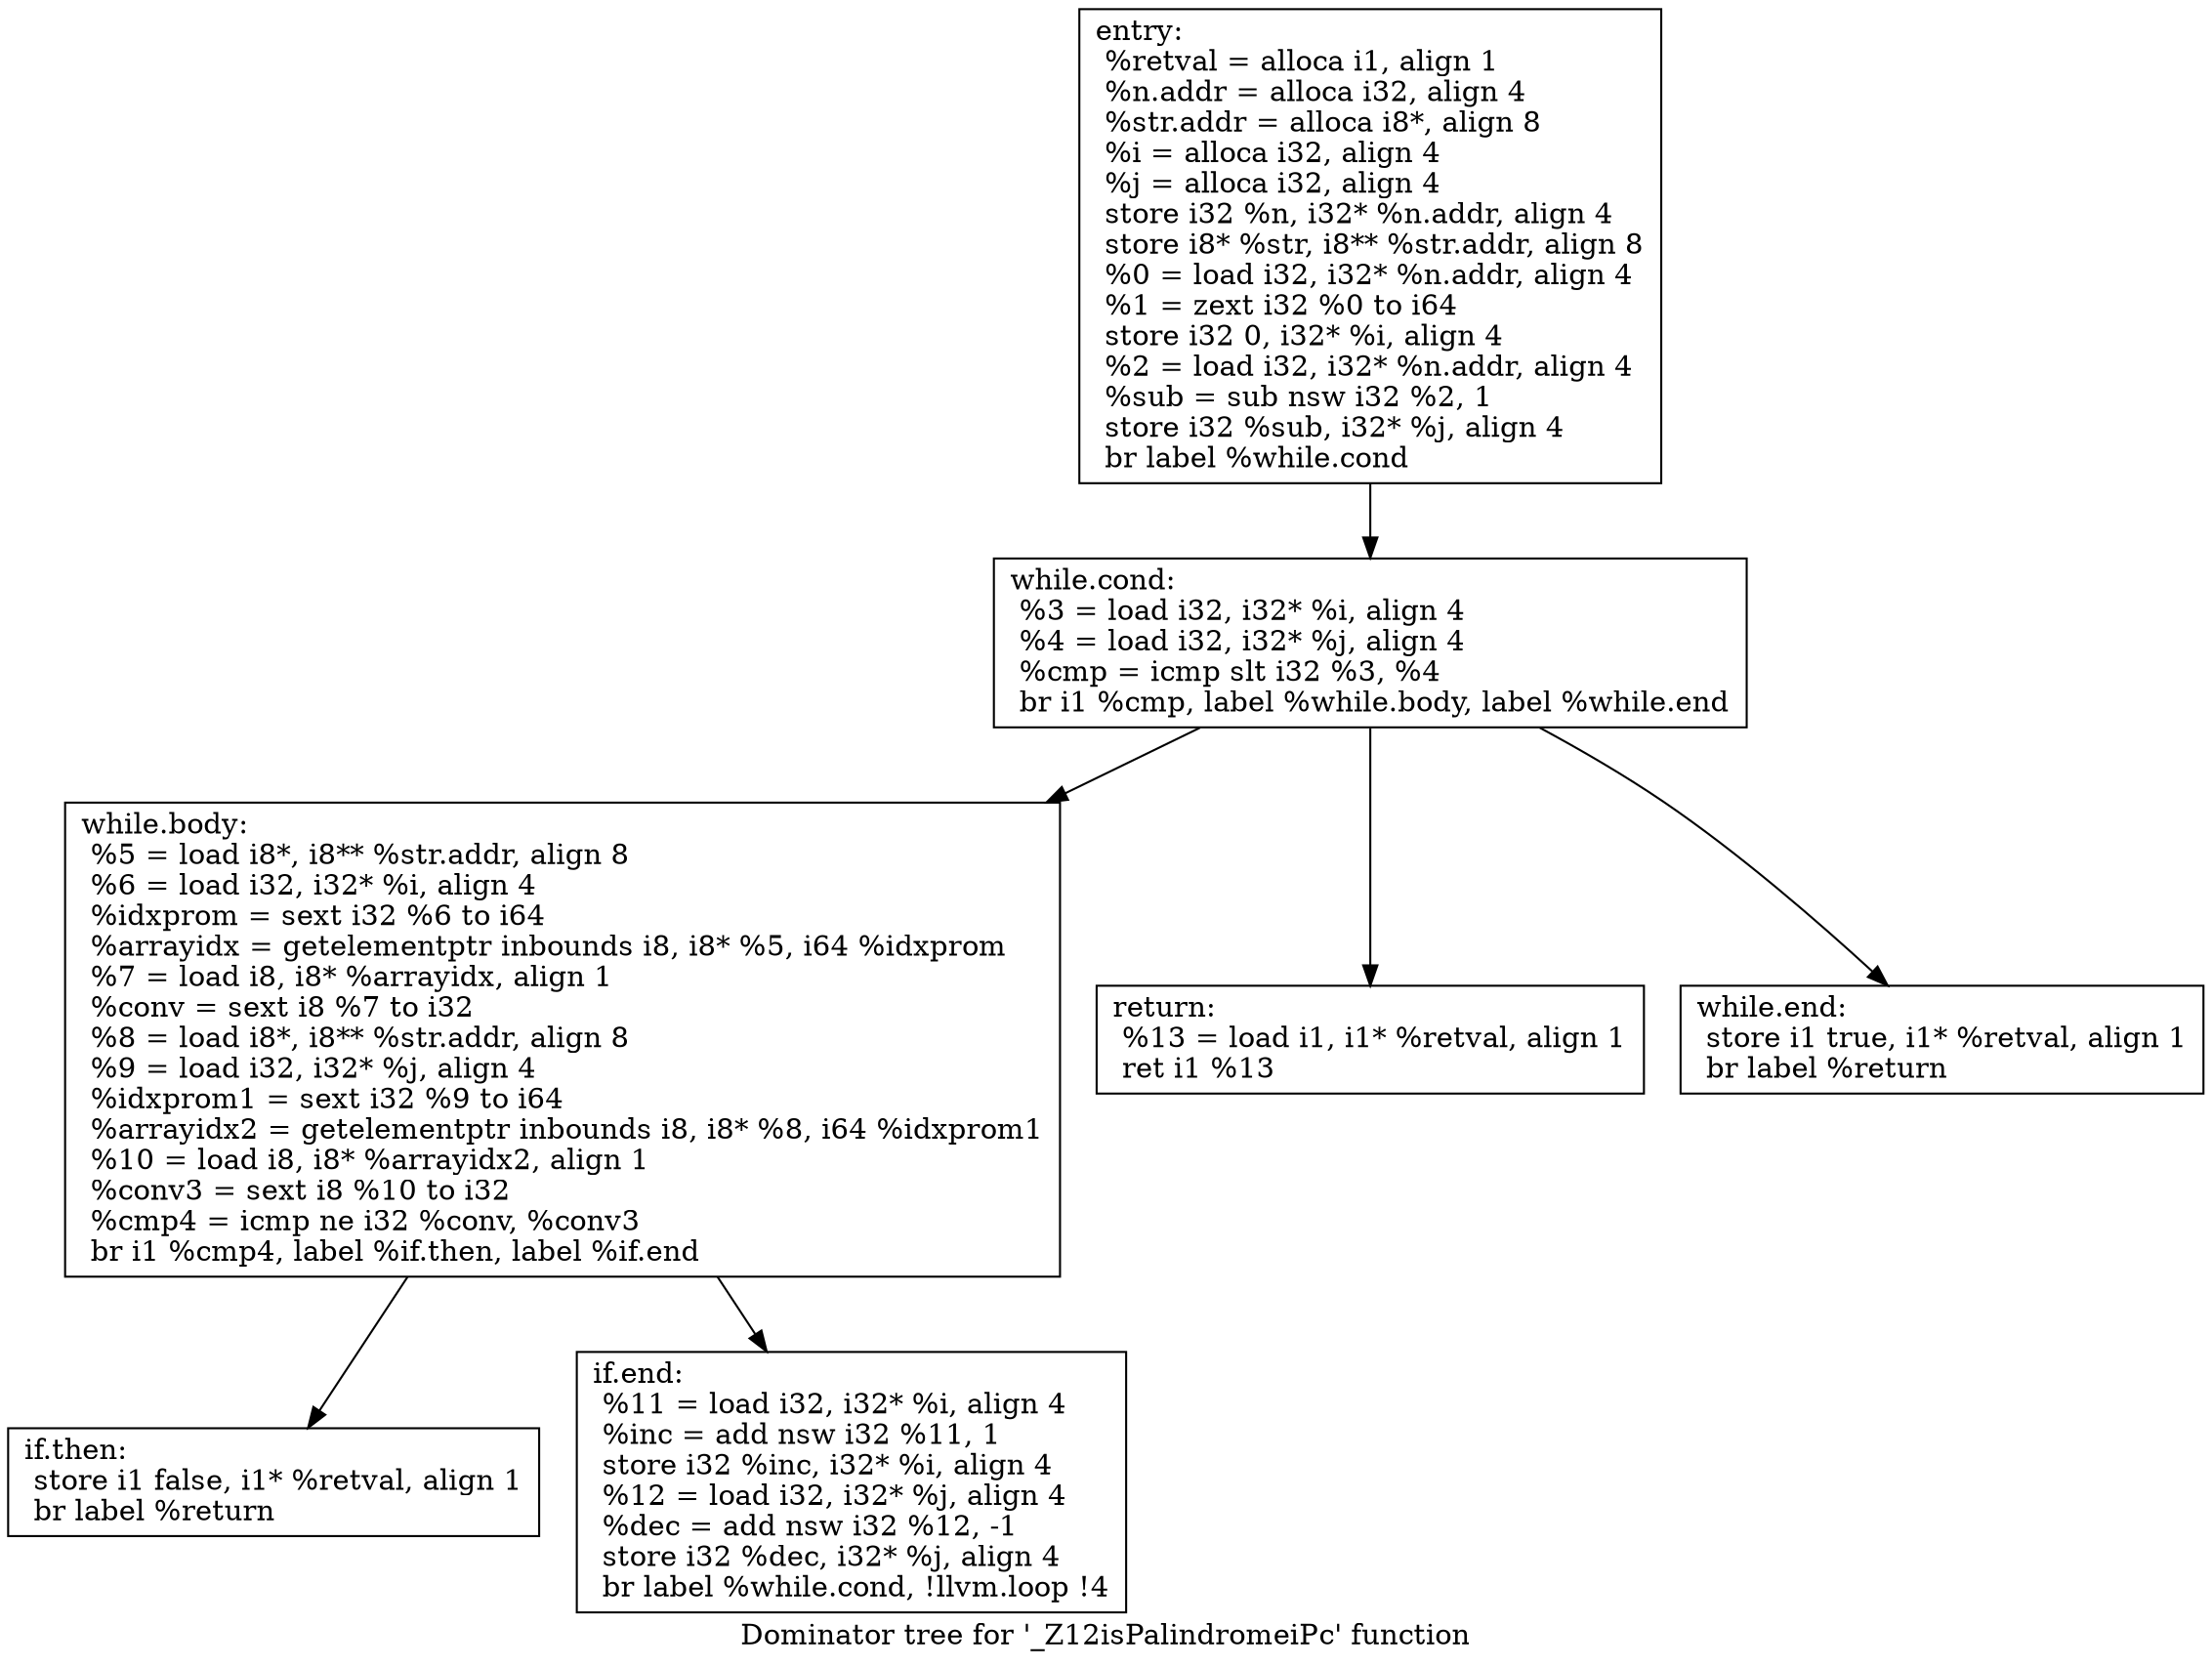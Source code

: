 digraph "Dominator tree for '_Z12isPalindromeiPc' function" {
	label="Dominator tree for '_Z12isPalindromeiPc' function";

	Node0x55b0428288f0 [shape=record,label="{entry:\l  %retval = alloca i1, align 1\l  %n.addr = alloca i32, align 4\l  %str.addr = alloca i8*, align 8\l  %i = alloca i32, align 4\l  %j = alloca i32, align 4\l  store i32 %n, i32* %n.addr, align 4\l  store i8* %str, i8** %str.addr, align 8\l  %0 = load i32, i32* %n.addr, align 4\l  %1 = zext i32 %0 to i64\l  store i32 0, i32* %i, align 4\l  %2 = load i32, i32* %n.addr, align 4\l  %sub = sub nsw i32 %2, 1\l  store i32 %sub, i32* %j, align 4\l  br label %while.cond\l}"];
	Node0x55b0428288f0 -> Node0x55b0428298e0;
	Node0x55b0428298e0 [shape=record,label="{while.cond:                                       \l  %3 = load i32, i32* %i, align 4\l  %4 = load i32, i32* %j, align 4\l  %cmp = icmp slt i32 %3, %4\l  br i1 %cmp, label %while.body, label %while.end\l}"];
	Node0x55b0428298e0 -> Node0x55b042829940;
	Node0x55b0428298e0 -> Node0x55b042827750;
	Node0x55b0428298e0 -> Node0x55b042827810;
	Node0x55b042829940 [shape=record,label="{while.body:                                       \l  %5 = load i8*, i8** %str.addr, align 8\l  %6 = load i32, i32* %i, align 4\l  %idxprom = sext i32 %6 to i64\l  %arrayidx = getelementptr inbounds i8, i8* %5, i64 %idxprom\l  %7 = load i8, i8* %arrayidx, align 1\l  %conv = sext i8 %7 to i32\l  %8 = load i8*, i8** %str.addr, align 8\l  %9 = load i32, i32* %j, align 4\l  %idxprom1 = sext i32 %9 to i64\l  %arrayidx2 = getelementptr inbounds i8, i8* %8, i64 %idxprom1\l  %10 = load i8, i8* %arrayidx2, align 1\l  %conv3 = sext i8 %10 to i32\l  %cmp4 = icmp ne i32 %conv, %conv3\l  br i1 %cmp4, label %if.then, label %if.end\l}"];
	Node0x55b042829940 -> Node0x55b0428299a0;
	Node0x55b042829940 -> Node0x55b0428277b0;
	Node0x55b0428299a0 [shape=record,label="{if.then:                                          \l  store i1 false, i1* %retval, align 1\l  br label %return\l}"];
	Node0x55b0428277b0 [shape=record,label="{if.end:                                           \l  %11 = load i32, i32* %i, align 4\l  %inc = add nsw i32 %11, 1\l  store i32 %inc, i32* %i, align 4\l  %12 = load i32, i32* %j, align 4\l  %dec = add nsw i32 %12, -1\l  store i32 %dec, i32* %j, align 4\l  br label %while.cond, !llvm.loop !4\l}"];
	Node0x55b042827750 [shape=record,label="{return:                                           \l  %13 = load i1, i1* %retval, align 1\l  ret i1 %13\l}"];
	Node0x55b042827810 [shape=record,label="{while.end:                                        \l  store i1 true, i1* %retval, align 1\l  br label %return\l}"];
}
